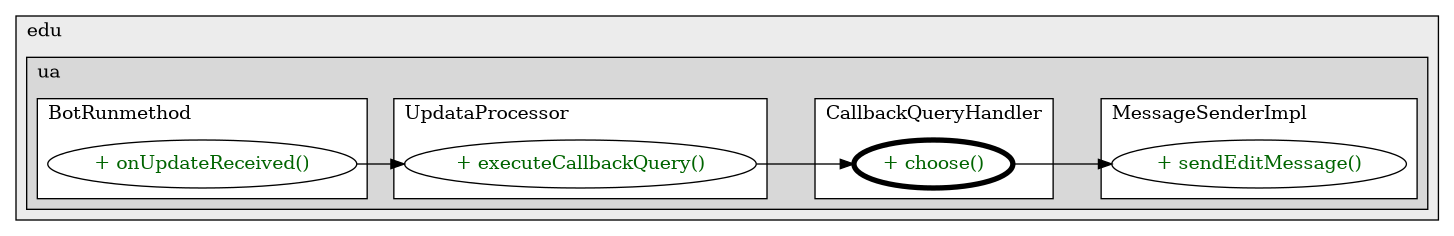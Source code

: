 @startuml

/' diagram meta data start
config=CallConfiguration;
{
  "rootMethod": "ldubgd.edu.ua.shelter.handlers.CallbackQueryHandler#choose(CallbackQuery)",
  "projectClassification": {
    "searchMode": "OpenProject", // OpenProject, AllProjects
    "includedProjects": "",
    "pathEndKeywords": "*.impl",
    "isClientPath": "",
    "isClientName": "",
    "isTestPath": "",
    "isTestName": "",
    "isMappingPath": "",
    "isMappingName": "",
    "isDataAccessPath": "",
    "isDataAccessName": "",
    "isDataStructurePath": "",
    "isDataStructureName": "",
    "isInterfaceStructuresPath": "",
    "isInterfaceStructuresName": "",
    "isEntryPointPath": "",
    "isEntryPointName": "",
    "treatFinalFieldsAsMandatory": false
  },
  "graphRestriction": {
    "classPackageExcludeFilter": "",
    "classPackageIncludeFilter": "",
    "classNameExcludeFilter": "",
    "classNameIncludeFilter": "",
    "methodNameExcludeFilter": "",
    "methodNameIncludeFilter": "",
    "removeByInheritance": "", // inheritance/annotation based filtering is done in a second step
    "removeByAnnotation": "",
    "removeByClassPackage": "", // cleanup the graph after inheritance/annotation based filtering is done
    "removeByClassName": "",
    "cutMappings": false,
    "cutEnum": true,
    "cutTests": true,
    "cutClient": true,
    "cutDataAccess": true,
    "cutInterfaceStructures": true,
    "cutDataStructures": true,
    "cutGetterAndSetter": true,
    "cutConstructors": true
  },
  "graphTraversal": {
    "forwardDepth": 3,
    "backwardDepth": 3,
    "classPackageExcludeFilter": "",
    "classPackageIncludeFilter": "",
    "classNameExcludeFilter": "",
    "classNameIncludeFilter": "",
    "methodNameExcludeFilter": "",
    "methodNameIncludeFilter": "",
    "hideMappings": false,
    "hideDataStructures": false,
    "hidePrivateMethods": true,
    "hideInterfaceCalls": true, // indirection: implementation -> interface (is hidden) -> implementation
    "onlyShowApplicationEntryPoints": false, // root node is included
    "useMethodCallsForStructureDiagram": "ForwardOnly" // ForwardOnly, BothDirections, No
  },
  "details": {
    "aggregation": "GroupByClass", // ByClass, GroupByClass, None
    "showMethodParametersTypes": false,
    "showMethodParametersNames": false,
    "showMethodReturnType": false,
    "showPackageLevels": 2,
    "showCallOrder": false,
    "edgeMode": "MethodsOnly", // TypesOnly, MethodsOnly, TypesAndMethods, MethodsAndDirectTypeUsage
    "showDetailedClassStructure": false
  },
  "rootClass": "ldubgd.edu.ua.shelter.handlers.CallbackQueryHandler",
  "extensionCallbackMethod": "" // qualified.class.name#methodName - signature: public static String method(String)
}
diagram meta data end '/



digraph g {
    rankdir="LR"
    splines=polyline
    

'nodes 
subgraph cluster_100278 { 
   	label=edu
	labeljust=l
	fillcolor="#ececec"
	style=filled
   
   subgraph cluster_1307537468 { 
   	label=ua
	labeljust=l
	fillcolor="#d8d8d8"
	style=filled
   
   subgraph cluster_1126731685 { 
   	label=CallbackQueryHandler
	labeljust=l
	fillcolor=white
	style=filled
   
   CallbackQueryHandler2062905840XXXchoose2065589405[
	label="+ choose()"
	style=filled
	fillcolor=white
	tooltip="CallbackQueryHandler

null"
	penwidth=4
	fontcolor=darkgreen
];
} 

subgraph cluster_126419158 { 
   	label=UpdataProcessor
	labeljust=l
	fillcolor=white
	style=filled
   
   UpdataProcessor1633329685XXXexecuteCallbackQuery2065589405[
	label="+ executeCallbackQuery()"
	style=filled
	fillcolor=white
	tooltip="UpdataProcessor

null"
	fontcolor=darkgreen
];
} 

subgraph cluster_1345884235 { 
   	label=BotRunmethod
	labeljust=l
	fillcolor=white
	style=filled
   
   BotRunmethod84617858XXXonUpdateReceived1754979095[
	label="+ onUpdateReceived()"
	style=filled
	fillcolor=white
	tooltip="BotRunmethod

null"
	fontcolor=darkgreen
];
} 

subgraph cluster_1743518051 { 
   	label=MessageSenderImpl
	labeljust=l
	fillcolor=white
	style=filled
   
   MessageSenderImpl1246918101XXXsendEditMessage228457142[
	label="+ sendEditMessage()"
	style=filled
	fillcolor=white
	tooltip="MessageSenderImpl

null"
	fontcolor=darkgreen
];
} 
} 
} 

'edges    
BotRunmethod84617858XXXonUpdateReceived1754979095 -> UpdataProcessor1633329685XXXexecuteCallbackQuery2065589405;
CallbackQueryHandler2062905840XXXchoose2065589405 -> MessageSenderImpl1246918101XXXsendEditMessage228457142;
UpdataProcessor1633329685XXXexecuteCallbackQuery2065589405 -> CallbackQueryHandler2062905840XXXchoose2065589405;
    
}
@enduml